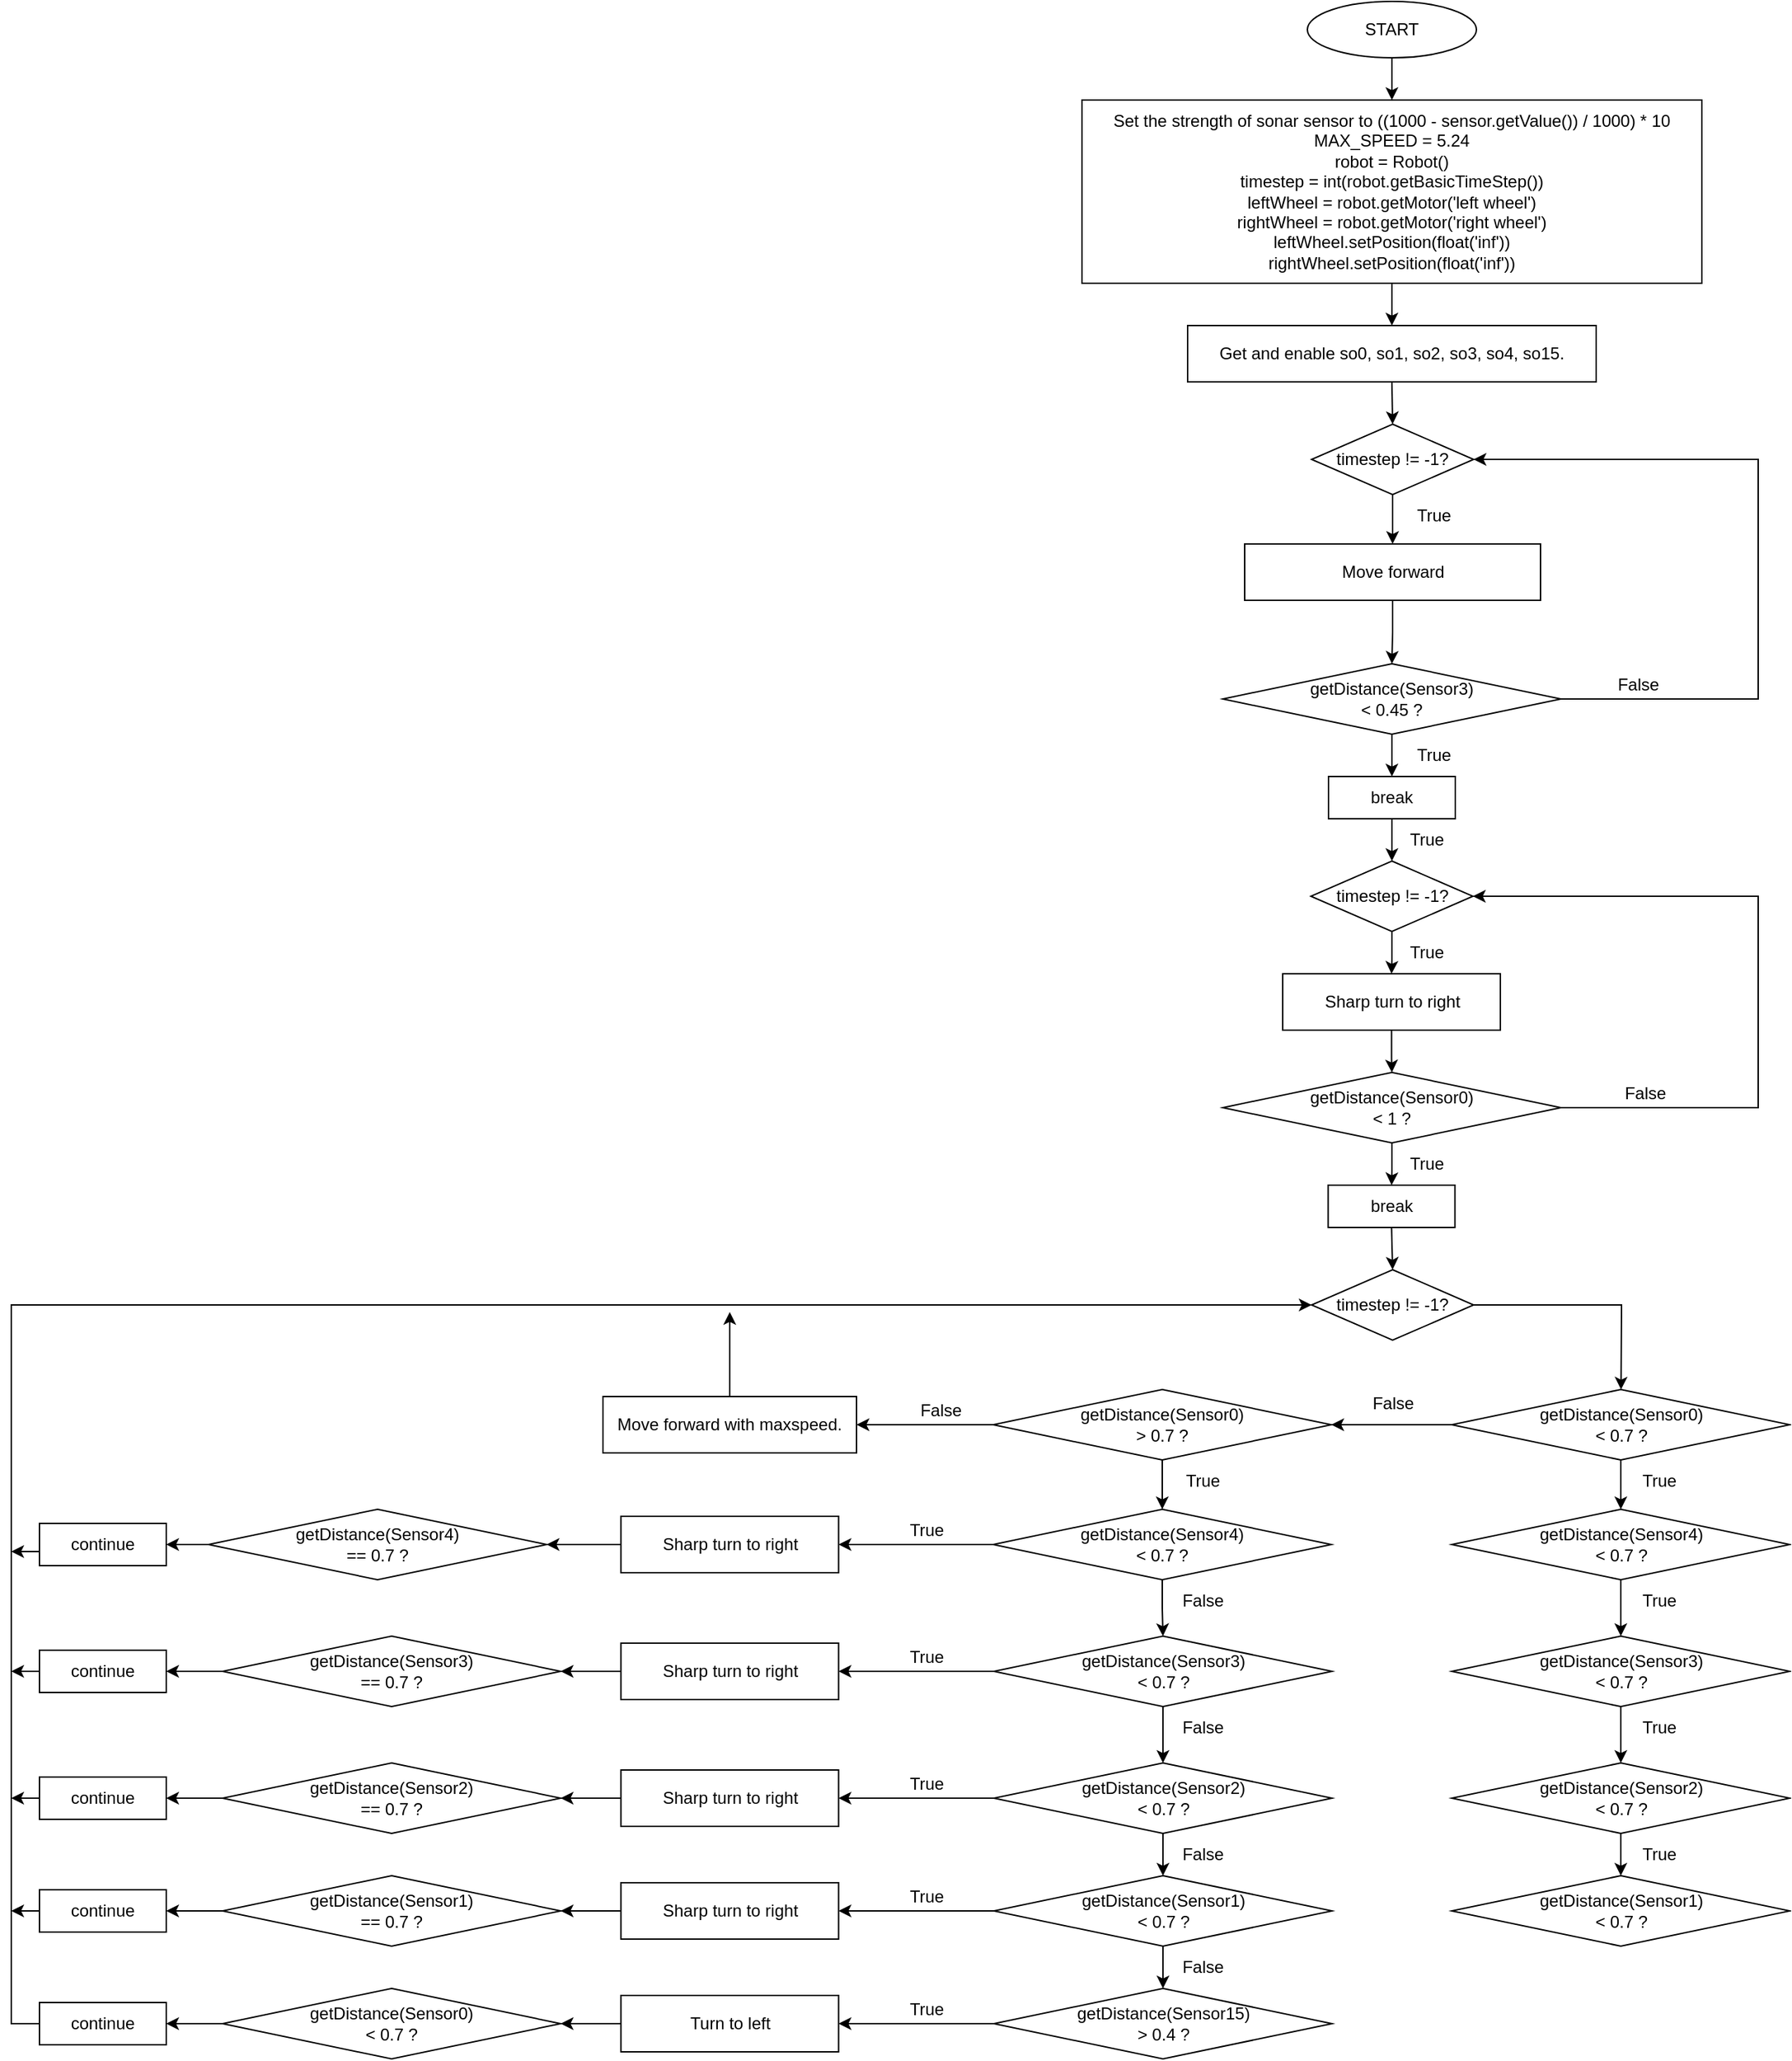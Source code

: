 <mxfile version="18.1.3" type="github">
  <diagram id="1Im-tq4lwDIv4LrL1ETE" name="Page-1">
    <mxGraphModel dx="2573" dy="692" grid="1" gridSize="10" guides="1" tooltips="1" connect="1" arrows="1" fold="1" page="1" pageScale="1" pageWidth="1400" pageHeight="850" math="0" shadow="0">
      <root>
        <object label="" id="0">
          <mxCell />
        </object>
        <mxCell id="1" parent="0" />
        <mxCell id="xjhxkBStB1VS-5SdyMtU-1" value="START" style="ellipse;whiteSpace=wrap;html=1;" parent="1" vertex="1">
          <mxGeometry x="640" y="40" width="120" height="40" as="geometry" />
        </mxCell>
        <mxCell id="xjhxkBStB1VS-5SdyMtU-4" value="" style="edgeStyle=orthogonalEdgeStyle;rounded=0;orthogonalLoop=1;jettySize=auto;html=1;entryX=0.5;entryY=0;entryDx=0;entryDy=0;exitX=0.5;exitY=1;exitDx=0;exitDy=0;" parent="1" source="xjhxkBStB1VS-5SdyMtU-1" target="xjhxkBStB1VS-5SdyMtU-2" edge="1">
          <mxGeometry relative="1" as="geometry">
            <mxPoint x="470" y="90" as="sourcePoint" />
          </mxGeometry>
        </mxCell>
        <mxCell id="xjhxkBStB1VS-5SdyMtU-2" value="&lt;span data-lucid-content=&quot;{&amp;quot;t&amp;quot;:&amp;quot;Set the strength of sonar sensor to ((1000 - sensor.getValue()) / 1000) * 10, Set MAX_SPEED = 5.24, robot = Robot()&amp;quot;,&amp;quot;m&amp;quot;:[{&amp;quot;s&amp;quot;:0,&amp;quot;n&amp;quot;:&amp;quot;a&amp;quot;,&amp;quot;v&amp;quot;:&amp;quot;center&amp;quot;},{&amp;quot;s&amp;quot;:0,&amp;quot;n&amp;quot;:&amp;quot;f&amp;quot;,&amp;quot;v&amp;quot;:&amp;quot;Liberation Serif&amp;quot;,&amp;quot;e&amp;quot;:115},{&amp;quot;s&amp;quot;:0,&amp;quot;n&amp;quot;:&amp;quot;s&amp;quot;,&amp;quot;v&amp;quot;:22.222,&amp;quot;e&amp;quot;:115},{&amp;quot;s&amp;quot;:0,&amp;quot;n&amp;quot;:&amp;quot;c&amp;quot;,&amp;quot;v&amp;quot;:&amp;quot;3a414aff&amp;quot;,&amp;quot;e&amp;quot;:115}]}&quot; data-lucid-type=&quot;application/vnd.lucid.text&quot;&gt;&lt;font style=&quot;font-size: 12px;&quot;&gt;&lt;font style=&quot;font-size: 12px;&quot;&gt;Set the strength of sonar sensor to ((1000 - sensor.getValue()) / 1000) * 10 &lt;br&gt;MAX_SPEED = 5.24&lt;/font&gt;&lt;br&gt;&lt;font style=&quot;font-size: 12px;&quot;&gt;&lt;span style=&quot;&quot;&gt;robot = Robot()&lt;/span&gt;&lt;/font&gt;&lt;br&gt;&lt;font style=&quot;font-size: 12px;&quot;&gt;&lt;span style=&quot;&quot;&gt;timestep = int(robot.getBasicTimeStep())&lt;br&gt;&lt;/span&gt;&lt;/font&gt;&lt;div&gt;leftWheel = robot.getMotor(&#39;left wheel&#39;)&lt;/div&gt;&lt;div&gt;rightWheel = robot.getMotor(&#39;right wheel&#39;)&lt;/div&gt;&lt;div&gt;&lt;div&gt;leftWheel.setPosition(float(&#39;inf&#39;))&lt;/div&gt;&lt;div&gt;rightWheel.setPosition(float(&#39;inf&#39;))&lt;/div&gt;&lt;/div&gt;&lt;/font&gt;&lt;/span&gt;" style="rounded=0;whiteSpace=wrap;html=1;" parent="1" vertex="1">
          <mxGeometry x="480" y="110" width="440" height="130" as="geometry" />
        </mxCell>
        <mxCell id="xjhxkBStB1VS-5SdyMtU-7" value="Get and enable so0, so1, so2, so3, so4, so15." style="rounded=0;whiteSpace=wrap;html=1;" parent="1" vertex="1">
          <mxGeometry x="555" y="270" width="290" height="40" as="geometry" />
        </mxCell>
        <mxCell id="xjhxkBStB1VS-5SdyMtU-8" value="" style="endArrow=classic;html=1;rounded=0;fontSize=12;fontColor=#000000;entryX=0.5;entryY=0;entryDx=0;entryDy=0;exitX=0.5;exitY=1;exitDx=0;exitDy=0;" parent="1" source="xjhxkBStB1VS-5SdyMtU-2" target="xjhxkBStB1VS-5SdyMtU-7" edge="1">
          <mxGeometry width="50" height="50" relative="1" as="geometry">
            <mxPoint x="460" y="260" as="sourcePoint" />
            <mxPoint x="410" y="160" as="targetPoint" />
          </mxGeometry>
        </mxCell>
        <mxCell id="xjhxkBStB1VS-5SdyMtU-17" value="" style="edgeStyle=orthogonalEdgeStyle;rounded=0;orthogonalLoop=1;jettySize=auto;html=1;fontSize=12;fontColor=#000000;" parent="1" source="xjhxkBStB1VS-5SdyMtU-9" target="xjhxkBStB1VS-5SdyMtU-16" edge="1">
          <mxGeometry relative="1" as="geometry" />
        </mxCell>
        <mxCell id="xjhxkBStB1VS-5SdyMtU-9" value="Move forward" style="rounded=0;whiteSpace=wrap;html=1;" parent="1" vertex="1">
          <mxGeometry x="595.5" y="425" width="210" height="40" as="geometry" />
        </mxCell>
        <mxCell id="xjhxkBStB1VS-5SdyMtU-12" value="" style="edgeStyle=orthogonalEdgeStyle;rounded=0;orthogonalLoop=1;jettySize=auto;html=1;fontSize=12;fontColor=#000000;" parent="1" source="xjhxkBStB1VS-5SdyMtU-10" target="xjhxkBStB1VS-5SdyMtU-9" edge="1">
          <mxGeometry relative="1" as="geometry" />
        </mxCell>
        <mxCell id="xjhxkBStB1VS-5SdyMtU-10" value="timestep != -1?" style="rhombus;whiteSpace=wrap;html=1;fontSize=12;fontColor=#000000;" parent="1" vertex="1">
          <mxGeometry x="643" y="340" width="115" height="50" as="geometry" />
        </mxCell>
        <mxCell id="xjhxkBStB1VS-5SdyMtU-11" value="" style="endArrow=classic;html=1;rounded=0;fontSize=12;fontColor=#000000;exitX=0.5;exitY=1;exitDx=0;exitDy=0;entryX=0.5;entryY=0;entryDx=0;entryDy=0;" parent="1" source="xjhxkBStB1VS-5SdyMtU-7" target="xjhxkBStB1VS-5SdyMtU-10" edge="1">
          <mxGeometry width="50" height="50" relative="1" as="geometry">
            <mxPoint x="390" y="470" as="sourcePoint" />
            <mxPoint x="440" y="420" as="targetPoint" />
          </mxGeometry>
        </mxCell>
        <mxCell id="xjhxkBStB1VS-5SdyMtU-15" value="" style="endArrow=classic;html=1;rounded=0;fontSize=12;fontColor=#000000;exitX=1;exitY=0.5;exitDx=0;exitDy=0;entryX=1;entryY=0.5;entryDx=0;entryDy=0;" parent="1" source="xjhxkBStB1VS-5SdyMtU-16" target="xjhxkBStB1VS-5SdyMtU-10" edge="1">
          <mxGeometry width="50" height="50" relative="1" as="geometry">
            <mxPoint x="50" y="570" as="sourcePoint" />
            <mxPoint x="120" y="510" as="targetPoint" />
            <Array as="points">
              <mxPoint x="960" y="535" />
              <mxPoint x="960" y="365" />
            </Array>
          </mxGeometry>
        </mxCell>
        <mxCell id="xjhxkBStB1VS-5SdyMtU-24" value="" style="edgeStyle=orthogonalEdgeStyle;rounded=0;orthogonalLoop=1;jettySize=auto;html=1;fontSize=12;fontColor=#000000;" parent="1" source="xjhxkBStB1VS-5SdyMtU-16" target="xjhxkBStB1VS-5SdyMtU-23" edge="1">
          <mxGeometry relative="1" as="geometry" />
        </mxCell>
        <mxCell id="xjhxkBStB1VS-5SdyMtU-16" value="getDistance(Sensor3) &lt;br&gt;&amp;lt; 0.45 ?" style="rhombus;whiteSpace=wrap;html=1;fontSize=12;fontColor=#000000;" parent="1" vertex="1">
          <mxGeometry x="580" y="510" width="240" height="50" as="geometry" />
        </mxCell>
        <mxCell id="xjhxkBStB1VS-5SdyMtU-28" value="" style="edgeStyle=orthogonalEdgeStyle;rounded=0;orthogonalLoop=1;jettySize=auto;html=1;fontSize=12;fontColor=#000000;" parent="1" source="xjhxkBStB1VS-5SdyMtU-18" target="xjhxkBStB1VS-5SdyMtU-20" edge="1">
          <mxGeometry relative="1" as="geometry" />
        </mxCell>
        <mxCell id="xjhxkBStB1VS-5SdyMtU-18" value="timestep != -1?" style="rhombus;whiteSpace=wrap;html=1;fontSize=12;fontColor=#000000;" parent="1" vertex="1">
          <mxGeometry x="642.5" y="650" width="115" height="50" as="geometry" />
        </mxCell>
        <mxCell id="xjhxkBStB1VS-5SdyMtU-31" value="" style="edgeStyle=orthogonalEdgeStyle;rounded=0;orthogonalLoop=1;jettySize=auto;html=1;fontSize=12;fontColor=#000000;" parent="1" source="xjhxkBStB1VS-5SdyMtU-20" target="xjhxkBStB1VS-5SdyMtU-30" edge="1">
          <mxGeometry relative="1" as="geometry" />
        </mxCell>
        <mxCell id="xjhxkBStB1VS-5SdyMtU-20" value="Sharp turn to right" style="rounded=0;whiteSpace=wrap;html=1;fontSize=12;fontColor=#000000;" parent="1" vertex="1">
          <mxGeometry x="622.5" y="730" width="154.5" height="40" as="geometry" />
        </mxCell>
        <mxCell id="xjhxkBStB1VS-5SdyMtU-21" value="True" style="text;html=1;strokeColor=none;fillColor=none;align=center;verticalAlign=middle;whiteSpace=wrap;rounded=0;fontSize=12;fontColor=#000000;" parent="1" vertex="1">
          <mxGeometry x="700" y="560" width="60" height="30" as="geometry" />
        </mxCell>
        <mxCell id="xjhxkBStB1VS-5SdyMtU-22" value="True" style="text;html=1;strokeColor=none;fillColor=none;align=center;verticalAlign=middle;whiteSpace=wrap;rounded=0;fontSize=12;fontColor=#000000;" parent="1" vertex="1">
          <mxGeometry x="700" y="390" width="60" height="30" as="geometry" />
        </mxCell>
        <mxCell id="xjhxkBStB1VS-5SdyMtU-25" value="" style="edgeStyle=orthogonalEdgeStyle;rounded=0;orthogonalLoop=1;jettySize=auto;html=1;fontSize=12;fontColor=#000000;" parent="1" source="xjhxkBStB1VS-5SdyMtU-23" target="xjhxkBStB1VS-5SdyMtU-18" edge="1">
          <mxGeometry relative="1" as="geometry" />
        </mxCell>
        <mxCell id="xjhxkBStB1VS-5SdyMtU-23" value="break" style="rounded=0;whiteSpace=wrap;html=1;fontSize=12;fontColor=#000000;" parent="1" vertex="1">
          <mxGeometry x="655" y="590" width="90" height="30" as="geometry" />
        </mxCell>
        <mxCell id="xjhxkBStB1VS-5SdyMtU-26" value="True" style="text;html=1;strokeColor=none;fillColor=none;align=center;verticalAlign=middle;whiteSpace=wrap;rounded=0;fontSize=12;fontColor=#000000;" parent="1" vertex="1">
          <mxGeometry x="694.5" y="620" width="60" height="30" as="geometry" />
        </mxCell>
        <mxCell id="xjhxkBStB1VS-5SdyMtU-27" value="False" style="text;html=1;strokeColor=none;fillColor=none;align=center;verticalAlign=middle;whiteSpace=wrap;rounded=0;fontSize=12;fontColor=#000000;" parent="1" vertex="1">
          <mxGeometry x="845" y="510" width="60" height="30" as="geometry" />
        </mxCell>
        <mxCell id="xjhxkBStB1VS-5SdyMtU-29" value="True" style="text;html=1;strokeColor=none;fillColor=none;align=center;verticalAlign=middle;whiteSpace=wrap;rounded=0;fontSize=12;fontColor=#000000;" parent="1" vertex="1">
          <mxGeometry x="694.5" y="700" width="60" height="30" as="geometry" />
        </mxCell>
        <mxCell id="oBPItjFKtVFV0bXXbR20-37" value="" style="edgeStyle=orthogonalEdgeStyle;rounded=0;orthogonalLoop=1;jettySize=auto;html=1;fontSize=12;fontColor=#000000;" edge="1" parent="1" source="xjhxkBStB1VS-5SdyMtU-30" target="oBPItjFKtVFV0bXXbR20-32">
          <mxGeometry relative="1" as="geometry" />
        </mxCell>
        <mxCell id="xjhxkBStB1VS-5SdyMtU-30" value="getDistance(Sensor0) &lt;br&gt;&amp;lt; 1 ?" style="rhombus;whiteSpace=wrap;html=1;fontSize=12;fontColor=#000000;" parent="1" vertex="1">
          <mxGeometry x="580" y="800" width="240" height="50" as="geometry" />
        </mxCell>
        <mxCell id="xjhxkBStB1VS-5SdyMtU-34" value="" style="endArrow=classic;html=1;rounded=0;fontSize=12;fontColor=#000000;exitX=1;exitY=0.5;exitDx=0;exitDy=0;entryX=1;entryY=0.5;entryDx=0;entryDy=0;" parent="1" source="xjhxkBStB1VS-5SdyMtU-30" target="xjhxkBStB1VS-5SdyMtU-18" edge="1">
          <mxGeometry width="50" height="50" relative="1" as="geometry">
            <mxPoint x="824.5" y="820" as="sourcePoint" />
            <mxPoint x="764.5" y="690" as="targetPoint" />
            <Array as="points">
              <mxPoint x="960" y="825" />
              <mxPoint x="960" y="675" />
            </Array>
          </mxGeometry>
        </mxCell>
        <mxCell id="xjhxkBStB1VS-5SdyMtU-35" value="False" style="text;html=1;strokeColor=none;fillColor=none;align=center;verticalAlign=middle;whiteSpace=wrap;rounded=0;fontSize=12;fontColor=#000000;" parent="1" vertex="1">
          <mxGeometry x="850" y="800" width="60" height="30" as="geometry" />
        </mxCell>
        <mxCell id="xjhxkBStB1VS-5SdyMtU-36" value="True" style="text;html=1;strokeColor=none;fillColor=none;align=center;verticalAlign=middle;whiteSpace=wrap;rounded=0;fontSize=12;fontColor=#000000;" parent="1" vertex="1">
          <mxGeometry x="694.5" y="850" width="60" height="30" as="geometry" />
        </mxCell>
        <mxCell id="oBPItjFKtVFV0bXXbR20-11" value="" style="edgeStyle=orthogonalEdgeStyle;rounded=0;orthogonalLoop=1;jettySize=auto;html=1;fontSize=12;fontColor=#000000;" edge="1" parent="1" source="oBPItjFKtVFV0bXXbR20-5" target="oBPItjFKtVFV0bXXbR20-7">
          <mxGeometry relative="1" as="geometry" />
        </mxCell>
        <mxCell id="oBPItjFKtVFV0bXXbR20-5" value="getDistance(Sensor4) &lt;br&gt;&amp;lt; 0.7 ?" style="rhombus;whiteSpace=wrap;html=1;fontSize=12;fontColor=#000000;" vertex="1" parent="1">
          <mxGeometry x="742.5" y="1110" width="240" height="50" as="geometry" />
        </mxCell>
        <mxCell id="oBPItjFKtVFV0bXXbR20-12" value="" style="edgeStyle=orthogonalEdgeStyle;rounded=0;orthogonalLoop=1;jettySize=auto;html=1;fontSize=12;fontColor=#000000;" edge="1" parent="1" source="oBPItjFKtVFV0bXXbR20-7" target="oBPItjFKtVFV0bXXbR20-8">
          <mxGeometry relative="1" as="geometry" />
        </mxCell>
        <mxCell id="oBPItjFKtVFV0bXXbR20-7" value="getDistance(Sensor3) &lt;br&gt;&amp;lt; 0.7 ?&lt;span style=&quot;color: rgba(0, 0, 0, 0); font-family: monospace; font-size: 0px; text-align: start;&quot;&gt;%3CmxGraphModel%3E%3Croot%3E%3CmxCell%20id%3D%220%22%2F%3E%3CmxCell%20id%3D%221%22%20parent%3D%220%22%2F%3E%3CmxCell%20id%3D%222%22%20value%3D%22getDistance(Sensor4)%20%26lt%3Bbr%26gt%3B%26amp%3Blt%3B%200.7%20%3F%22%20style%3D%22rhombus%3BwhiteSpace%3Dwrap%3Bhtml%3D1%3BfontSize%3D12%3BfontColor%3D%23000000%3B%22%20vertex%3D%221%22%20parent%3D%221%22%3E%3CmxGeometry%20x%3D%22305.5%22%20y%3D%221080%22%20width%3D%22240%22%20height%3D%2250%22%20as%3D%22geometry%22%2F%3E%3C%2FmxCell%3E%3C%2Froot%3E%3C%2FmxGraphModel%3E&lt;/span&gt;" style="rhombus;whiteSpace=wrap;html=1;fontSize=12;fontColor=#000000;" vertex="1" parent="1">
          <mxGeometry x="742.5" y="1200" width="240" height="50" as="geometry" />
        </mxCell>
        <mxCell id="oBPItjFKtVFV0bXXbR20-14" value="" style="edgeStyle=orthogonalEdgeStyle;rounded=0;orthogonalLoop=1;jettySize=auto;html=1;fontSize=12;fontColor=#000000;" edge="1" parent="1" source="oBPItjFKtVFV0bXXbR20-8" target="oBPItjFKtVFV0bXXbR20-13">
          <mxGeometry relative="1" as="geometry" />
        </mxCell>
        <mxCell id="oBPItjFKtVFV0bXXbR20-8" value="getDistance(Sensor2) &lt;br&gt;&amp;lt; 0.7 ?&lt;span style=&quot;color: rgba(0, 0, 0, 0); font-family: monospace; font-size: 0px; text-align: start;&quot;&gt;%3CmxGraphModel%3E%3Croot%3E%3CmxCell%20id%3D%220%22%2F%3E%3CmxCell%20id%3D%221%22%20parent%3D%220%22%2F%3E%3CmxCell%20id%3D%222%22%20value%3D%22getDistance(Sensor4)%20%26lt%3Bbr%26gt%3B%26amp%3Blt%3B%200.7%20%3F%22%20style%3D%22rhombus%3BwhiteSpace%3Dwrap%3Bhtml%3D1%3BfontSize%3D12%3BfontColor%3D%23000000%3B%22%20vertex%3D%221%22%20parent%3D%221%22%3E%3CmxGeometry%20x%3D%22305.5%22%20y%3D%221080%22%20width%3D%22240%22%20height%3D%2250%22%20as%3D%22geometry%22%2F%3E%3C%2FmxCell%3E%3C%2Froot%3E%3C%2FmxGraphModel%3E&lt;/span&gt;" style="rhombus;whiteSpace=wrap;html=1;fontSize=12;fontColor=#000000;" vertex="1" parent="1">
          <mxGeometry x="742.5" y="1290" width="240" height="50" as="geometry" />
        </mxCell>
        <mxCell id="oBPItjFKtVFV0bXXbR20-13" value="getDistance(Sensor1) &lt;br&gt;&amp;lt; 0.7 ?&lt;span style=&quot;color: rgba(0, 0, 0, 0); font-family: monospace; font-size: 0px; text-align: start;&quot;&gt;%3CmxGraphModel%3E%3Croot%3E%3CmxCell%20id%3D%220%22%2F%3E%3CmxCell%20id%3D%221%22%20parent%3D%220%22%2F%3E%3CmxCell%20id%3D%222%22%20value%3D%22getDistance(Sensor4)%20%26lt%3Bbr%26gt%3B%26amp%3Blt%3B%200.7%20%3F%22%20style%3D%22rhombus%3BwhiteSpace%3Dwrap%3Bhtml%3D1%3BfontSize%3D12%3BfontColor%3D%23000000%3B%22%20vertex%3D%221%22%20parent%3D%221%22%3E%3CmxGeometry%20x%3D%22305.5%22%20y%3D%221080%22%20width%3D%22240%22%20height%3D%2250%22%20as%3D%22geometry%22%2F%3E%3C%2FmxCell%3E%3C%2Froot%3E%3C%2FmxGraphModel%3E&lt;/span&gt;" style="rhombus;whiteSpace=wrap;html=1;fontSize=12;fontColor=#000000;" vertex="1" parent="1">
          <mxGeometry x="742.5" y="1370" width="240" height="50" as="geometry" />
        </mxCell>
        <mxCell id="oBPItjFKtVFV0bXXbR20-24" value="" style="edgeStyle=orthogonalEdgeStyle;rounded=0;orthogonalLoop=1;jettySize=auto;html=1;fontSize=12;fontColor=#000000;" edge="1" parent="1" source="oBPItjFKtVFV0bXXbR20-21" target="oBPItjFKtVFV0bXXbR20-23">
          <mxGeometry relative="1" as="geometry" />
        </mxCell>
        <mxCell id="oBPItjFKtVFV0bXXbR20-64" value="" style="edgeStyle=orthogonalEdgeStyle;rounded=0;orthogonalLoop=1;jettySize=auto;html=1;fontSize=12;fontColor=#000000;" edge="1" parent="1" source="oBPItjFKtVFV0bXXbR20-21" target="oBPItjFKtVFV0bXXbR20-63">
          <mxGeometry relative="1" as="geometry" />
        </mxCell>
        <mxCell id="oBPItjFKtVFV0bXXbR20-21" value="getDistance(Sensor3) &lt;br&gt;&amp;lt; 0.7 ?&lt;span style=&quot;color: rgba(0, 0, 0, 0); font-family: monospace; font-size: 0px; text-align: start;&quot;&gt;%3CmxGraphModel%3E%3Croot%3E%3CmxCell%20id%3D%220%22%2F%3E%3CmxCell%20id%3D%221%22%20parent%3D%220%22%2F%3E%3CmxCell%20id%3D%222%22%20value%3D%22getDistance(Sensor4)%20%26lt%3Bbr%26gt%3B%26amp%3Blt%3B%200.7%20%3F%22%20style%3D%22rhombus%3BwhiteSpace%3Dwrap%3Bhtml%3D1%3BfontSize%3D12%3BfontColor%3D%23000000%3B%22%20vertex%3D%221%22%20parent%3D%221%22%3E%3CmxGeometry%20x%3D%22305.5%22%20y%3D%221080%22%20width%3D%22240%22%20height%3D%2250%22%20as%3D%22geometry%22%2F%3E%3C%2FmxCell%3E%3C%2Froot%3E%3C%2FmxGraphModel%3E&lt;/span&gt;" style="rhombus;whiteSpace=wrap;html=1;fontSize=12;fontColor=#000000;" vertex="1" parent="1">
          <mxGeometry x="417.5" y="1200" width="240" height="50" as="geometry" />
        </mxCell>
        <mxCell id="oBPItjFKtVFV0bXXbR20-26" value="" style="edgeStyle=orthogonalEdgeStyle;rounded=0;orthogonalLoop=1;jettySize=auto;html=1;fontSize=12;fontColor=#000000;" edge="1" parent="1" source="oBPItjFKtVFV0bXXbR20-23" target="oBPItjFKtVFV0bXXbR20-25">
          <mxGeometry relative="1" as="geometry" />
        </mxCell>
        <mxCell id="oBPItjFKtVFV0bXXbR20-71" value="" style="edgeStyle=orthogonalEdgeStyle;rounded=0;orthogonalLoop=1;jettySize=auto;html=1;fontSize=12;fontColor=#000000;" edge="1" parent="1" source="oBPItjFKtVFV0bXXbR20-23" target="oBPItjFKtVFV0bXXbR20-69">
          <mxGeometry relative="1" as="geometry" />
        </mxCell>
        <mxCell id="oBPItjFKtVFV0bXXbR20-23" value="getDistance(Sensor2) &lt;br&gt;&amp;lt; 0.7 ?&lt;span style=&quot;color: rgba(0, 0, 0, 0); font-family: monospace; font-size: 0px; text-align: start;&quot;&gt;%3CmxGraphModel%3E%3Croot%3E%3CmxCell%20id%3D%220%22%2F%3E%3CmxCell%20id%3D%221%22%20parent%3D%220%22%2F%3E%3CmxCell%20id%3D%222%22%20value%3D%22getDistance(Sensor4)%20%26lt%3Bbr%26gt%3B%26amp%3Blt%3B%200.7%20%3F%22%20style%3D%22rhombus%3BwhiteSpace%3Dwrap%3Bhtml%3D1%3BfontSize%3D12%3BfontColor%3D%23000000%3B%22%20vertex%3D%221%22%20parent%3D%221%22%3E%3CmxGeometry%20x%3D%22305.5%22%20y%3D%221080%22%20width%3D%22240%22%20height%3D%2250%22%20as%3D%22geometry%22%2F%3E%3C%2FmxCell%3E%3C%2Froot%3E%3C%2FmxGraphModel%3E&lt;/span&gt;" style="rhombus;whiteSpace=wrap;html=1;fontSize=12;fontColor=#000000;" vertex="1" parent="1">
          <mxGeometry x="417.5" y="1290" width="240" height="50" as="geometry" />
        </mxCell>
        <mxCell id="oBPItjFKtVFV0bXXbR20-72" value="" style="edgeStyle=orthogonalEdgeStyle;rounded=0;orthogonalLoop=1;jettySize=auto;html=1;fontSize=12;fontColor=#000000;" edge="1" parent="1" source="oBPItjFKtVFV0bXXbR20-25" target="oBPItjFKtVFV0bXXbR20-70">
          <mxGeometry relative="1" as="geometry" />
        </mxCell>
        <mxCell id="oBPItjFKtVFV0bXXbR20-104" value="" style="edgeStyle=orthogonalEdgeStyle;rounded=0;orthogonalLoop=1;jettySize=auto;html=1;fontSize=12;fontColor=#000000;" edge="1" parent="1" source="oBPItjFKtVFV0bXXbR20-25" target="oBPItjFKtVFV0bXXbR20-103">
          <mxGeometry relative="1" as="geometry" />
        </mxCell>
        <mxCell id="oBPItjFKtVFV0bXXbR20-25" value="getDistance(Sensor1) &lt;br&gt;&amp;lt; 0.7 ?&lt;span style=&quot;color: rgba(0, 0, 0, 0); font-family: monospace; font-size: 0px; text-align: start;&quot;&gt;%3CmxGraphModel%3E%3Croot%3E%3CmxCell%20id%3D%220%22%2F%3E%3CmxCell%20id%3D%221%22%20parent%3D%220%22%2F%3E%3CmxCell%20id%3D%222%22%20value%3D%22getDistance(Sensor4)%20%26lt%3Bbr%26gt%3B%26amp%3Blt%3B%200.7%20%3F%22%20style%3D%22rhombus%3BwhiteSpace%3Dwrap%3Bhtml%3D1%3BfontSize%3D12%3BfontColor%3D%23000000%3B%22%20vertex%3D%221%22%20parent%3D%221%22%3E%3CmxGeometry%20x%3D%22305.5%22%20y%3D%221080%22%20width%3D%22240%22%20height%3D%2250%22%20as%3D%22geometry%22%2F%3E%3C%2FmxCell%3E%3C%2Froot%3E%3C%2FmxGraphModel%3E&lt;/span&gt;" style="rhombus;whiteSpace=wrap;html=1;fontSize=12;fontColor=#000000;" vertex="1" parent="1">
          <mxGeometry x="417.5" y="1370" width="240" height="50" as="geometry" />
        </mxCell>
        <mxCell id="oBPItjFKtVFV0bXXbR20-27" value="Move forward with maxspeed." style="rounded=0;whiteSpace=wrap;html=1;fontSize=12;fontColor=#000000;" vertex="1" parent="1">
          <mxGeometry x="140" y="1030" width="180" height="40" as="geometry" />
        </mxCell>
        <mxCell id="oBPItjFKtVFV0bXXbR20-32" value="break" style="rounded=0;whiteSpace=wrap;html=1;fontSize=12;fontColor=#000000;" vertex="1" parent="1">
          <mxGeometry x="654.75" y="880" width="90" height="30" as="geometry" />
        </mxCell>
        <mxCell id="oBPItjFKtVFV0bXXbR20-33" value="timestep != -1?" style="rhombus;whiteSpace=wrap;html=1;fontSize=12;fontColor=#000000;" vertex="1" parent="1">
          <mxGeometry x="643" y="940" width="115" height="50" as="geometry" />
        </mxCell>
        <mxCell id="oBPItjFKtVFV0bXXbR20-42" value="" style="edgeStyle=orthogonalEdgeStyle;rounded=0;orthogonalLoop=1;jettySize=auto;html=1;fontSize=12;fontColor=#000000;" edge="1" parent="1" source="oBPItjFKtVFV0bXXbR20-34" target="oBPItjFKtVFV0bXXbR20-5">
          <mxGeometry relative="1" as="geometry" />
        </mxCell>
        <mxCell id="oBPItjFKtVFV0bXXbR20-46" value="" style="edgeStyle=orthogonalEdgeStyle;rounded=0;orthogonalLoop=1;jettySize=auto;html=1;fontSize=12;fontColor=#000000;" edge="1" parent="1" source="oBPItjFKtVFV0bXXbR20-34" target="oBPItjFKtVFV0bXXbR20-35">
          <mxGeometry relative="1" as="geometry" />
        </mxCell>
        <mxCell id="oBPItjFKtVFV0bXXbR20-34" value="getDistance(Sensor0) &lt;br&gt;&amp;lt; 0.7 ?" style="rhombus;whiteSpace=wrap;html=1;fontSize=12;fontColor=#000000;" vertex="1" parent="1">
          <mxGeometry x="742.5" y="1025" width="240" height="50" as="geometry" />
        </mxCell>
        <mxCell id="oBPItjFKtVFV0bXXbR20-47" value="" style="edgeStyle=orthogonalEdgeStyle;rounded=0;orthogonalLoop=1;jettySize=auto;html=1;fontSize=12;fontColor=#000000;" edge="1" parent="1" source="oBPItjFKtVFV0bXXbR20-35" target="oBPItjFKtVFV0bXXbR20-36">
          <mxGeometry relative="1" as="geometry" />
        </mxCell>
        <mxCell id="oBPItjFKtVFV0bXXbR20-49" value="" style="edgeStyle=orthogonalEdgeStyle;rounded=0;orthogonalLoop=1;jettySize=auto;html=1;fontSize=12;fontColor=#000000;" edge="1" parent="1" source="oBPItjFKtVFV0bXXbR20-35" target="oBPItjFKtVFV0bXXbR20-27">
          <mxGeometry relative="1" as="geometry" />
        </mxCell>
        <mxCell id="oBPItjFKtVFV0bXXbR20-35" value="getDistance(Sensor0) &lt;br&gt;&amp;gt; 0.7 ?" style="rhombus;whiteSpace=wrap;html=1;fontSize=12;fontColor=#000000;" vertex="1" parent="1">
          <mxGeometry x="417" y="1025" width="240" height="50" as="geometry" />
        </mxCell>
        <mxCell id="oBPItjFKtVFV0bXXbR20-48" value="" style="edgeStyle=orthogonalEdgeStyle;rounded=0;orthogonalLoop=1;jettySize=auto;html=1;fontSize=12;fontColor=#000000;" edge="1" parent="1" source="oBPItjFKtVFV0bXXbR20-36" target="oBPItjFKtVFV0bXXbR20-21">
          <mxGeometry relative="1" as="geometry" />
        </mxCell>
        <mxCell id="oBPItjFKtVFV0bXXbR20-62" value="" style="edgeStyle=orthogonalEdgeStyle;rounded=0;orthogonalLoop=1;jettySize=auto;html=1;fontSize=12;fontColor=#000000;" edge="1" parent="1" source="oBPItjFKtVFV0bXXbR20-36" target="oBPItjFKtVFV0bXXbR20-61">
          <mxGeometry relative="1" as="geometry" />
        </mxCell>
        <mxCell id="oBPItjFKtVFV0bXXbR20-36" value="getDistance(Sensor4) &lt;br&gt;&amp;lt; 0.7 ?" style="rhombus;whiteSpace=wrap;html=1;fontSize=12;fontColor=#000000;" vertex="1" parent="1">
          <mxGeometry x="417" y="1110" width="240" height="50" as="geometry" />
        </mxCell>
        <mxCell id="oBPItjFKtVFV0bXXbR20-38" value="" style="endArrow=classic;html=1;rounded=0;fontSize=12;fontColor=#000000;exitX=0.5;exitY=1;exitDx=0;exitDy=0;entryX=0.5;entryY=0;entryDx=0;entryDy=0;" edge="1" parent="1" source="oBPItjFKtVFV0bXXbR20-32" target="oBPItjFKtVFV0bXXbR20-33">
          <mxGeometry width="50" height="50" relative="1" as="geometry">
            <mxPoint x="840" y="960" as="sourcePoint" />
            <mxPoint x="890" y="910" as="targetPoint" />
          </mxGeometry>
        </mxCell>
        <mxCell id="oBPItjFKtVFV0bXXbR20-39" value="" style="endArrow=classic;html=1;rounded=0;fontSize=12;fontColor=#000000;exitX=1;exitY=0.5;exitDx=0;exitDy=0;" edge="1" parent="1" source="oBPItjFKtVFV0bXXbR20-33" target="oBPItjFKtVFV0bXXbR20-34">
          <mxGeometry width="50" height="50" relative="1" as="geometry">
            <mxPoint x="950" y="1070" as="sourcePoint" />
            <mxPoint x="970" y="1000" as="targetPoint" />
            <Array as="points">
              <mxPoint x="863" y="965" />
            </Array>
          </mxGeometry>
        </mxCell>
        <mxCell id="oBPItjFKtVFV0bXXbR20-50" value="True" style="text;html=1;strokeColor=none;fillColor=none;align=center;verticalAlign=middle;whiteSpace=wrap;rounded=0;fontSize=12;fontColor=#000000;" vertex="1" parent="1">
          <mxGeometry x="535.5" y="1075" width="60" height="30" as="geometry" />
        </mxCell>
        <mxCell id="oBPItjFKtVFV0bXXbR20-51" value="False" style="text;html=1;strokeColor=none;fillColor=none;align=center;verticalAlign=middle;whiteSpace=wrap;rounded=0;fontSize=12;fontColor=#000000;" vertex="1" parent="1">
          <mxGeometry x="535.5" y="1160" width="60" height="30" as="geometry" />
        </mxCell>
        <mxCell id="oBPItjFKtVFV0bXXbR20-53" value="False" style="text;html=1;strokeColor=none;fillColor=none;align=center;verticalAlign=middle;whiteSpace=wrap;rounded=0;fontSize=12;fontColor=#000000;" vertex="1" parent="1">
          <mxGeometry x="535.5" y="1250" width="60" height="30" as="geometry" />
        </mxCell>
        <mxCell id="oBPItjFKtVFV0bXXbR20-54" value="False" style="text;html=1;strokeColor=none;fillColor=none;align=center;verticalAlign=middle;whiteSpace=wrap;rounded=0;fontSize=12;fontColor=#000000;" vertex="1" parent="1">
          <mxGeometry x="535.5" y="1340" width="60" height="30" as="geometry" />
        </mxCell>
        <mxCell id="oBPItjFKtVFV0bXXbR20-55" value="True" style="text;html=1;strokeColor=none;fillColor=none;align=center;verticalAlign=middle;whiteSpace=wrap;rounded=0;fontSize=12;fontColor=#000000;" vertex="1" parent="1">
          <mxGeometry x="860" y="1340" width="60" height="30" as="geometry" />
        </mxCell>
        <mxCell id="oBPItjFKtVFV0bXXbR20-56" value="True" style="text;html=1;strokeColor=none;fillColor=none;align=center;verticalAlign=middle;whiteSpace=wrap;rounded=0;fontSize=12;fontColor=#000000;" vertex="1" parent="1">
          <mxGeometry x="860" y="1250" width="60" height="30" as="geometry" />
        </mxCell>
        <mxCell id="oBPItjFKtVFV0bXXbR20-57" value="True&lt;span style=&quot;color: rgba(0, 0, 0, 0); font-family: monospace; font-size: 0px; text-align: start;&quot;&gt;%3CmxGraphModel%3E%3Croot%3E%3CmxCell%20id%3D%220%22%2F%3E%3CmxCell%20id%3D%221%22%20parent%3D%220%22%2F%3E%3CmxCell%20id%3D%222%22%20value%3D%22True%22%20style%3D%22text%3Bhtml%3D1%3BstrokeColor%3Dnone%3BfillColor%3Dnone%3Balign%3Dcenter%3BverticalAlign%3Dmiddle%3BwhiteSpace%3Dwrap%3Brounded%3D0%3BfontSize%3D12%3BfontColor%3D%23000000%3B%22%20vertex%3D%221%22%20parent%3D%221%22%3E%3CmxGeometry%20x%3D%22860%22%20y%3D%221340%22%20width%3D%2260%22%20height%3D%2230%22%20as%3D%22geometry%22%2F%3E%3C%2FmxCell%3E%3C%2Froot%3E%3C%2FmxGraphModel%3E&lt;/span&gt;&lt;span style=&quot;color: rgba(0, 0, 0, 0); font-family: monospace; font-size: 0px; text-align: start;&quot;&gt;%3CmxGraphModel%3E%3Croot%3E%3CmxCell%20id%3D%220%22%2F%3E%3CmxCell%20id%3D%221%22%20parent%3D%220%22%2F%3E%3CmxCell%20id%3D%222%22%20value%3D%22True%22%20style%3D%22text%3Bhtml%3D1%3BstrokeColor%3Dnone%3BfillColor%3Dnone%3Balign%3Dcenter%3BverticalAlign%3Dmiddle%3BwhiteSpace%3Dwrap%3Brounded%3D0%3BfontSize%3D12%3BfontColor%3D%23000000%3B%22%20vertex%3D%221%22%20parent%3D%221%22%3E%3CmxGeometry%20x%3D%22860%22%20y%3D%221340%22%20width%3D%2260%22%20height%3D%2230%22%20as%3D%22geometry%22%2F%3E%3C%2FmxCell%3E%3C%2Froot%3E%3C%2FmxGraphModel%3E&lt;/span&gt;" style="text;html=1;strokeColor=none;fillColor=none;align=center;verticalAlign=middle;whiteSpace=wrap;rounded=0;fontSize=12;fontColor=#000000;" vertex="1" parent="1">
          <mxGeometry x="860" y="1160" width="60" height="30" as="geometry" />
        </mxCell>
        <mxCell id="oBPItjFKtVFV0bXXbR20-58" value="True&lt;span style=&quot;color: rgba(0, 0, 0, 0); font-family: monospace; font-size: 0px; text-align: start;&quot;&gt;%3CmxGraphModel%3E%3Croot%3E%3CmxCell%20id%3D%220%22%2F%3E%3CmxCell%20id%3D%221%22%20parent%3D%220%22%2F%3E%3CmxCell%20id%3D%222%22%20value%3D%22True%22%20style%3D%22text%3Bhtml%3D1%3BstrokeColor%3Dnone%3BfillColor%3Dnone%3Balign%3Dcenter%3BverticalAlign%3Dmiddle%3BwhiteSpace%3Dwrap%3Brounded%3D0%3BfontSize%3D12%3BfontColor%3D%23000000%3B%22%20vertex%3D%221%22%20parent%3D%221%22%3E%3CmxGeometry%20x%3D%22860%22%20y%3D%221340%22%20width%3D%2260%22%20height%3D%2230%22%20as%3D%22geometry%22%2F%3E%3C%2FmxCell%3E%3C%2Froot%3E%3C%2FmxGraphModel%3E&lt;/span&gt;&lt;span style=&quot;color: rgba(0, 0, 0, 0); font-family: monospace; font-size: 0px; text-align: start;&quot;&gt;%3CmxGraphModel%3E%3Croot%3E%3CmxCell%20id%3D%220%22%2F%3E%3CmxCell%20id%3D%221%22%20parent%3D%220%22%2F%3E%3CmxCell%20id%3D%222%22%20value%3D%22True%22%20style%3D%22text%3Bhtml%3D1%3BstrokeColor%3Dnone%3BfillColor%3Dnone%3Balign%3Dcenter%3BverticalAlign%3Dmiddle%3BwhiteSpace%3Dwrap%3Brounded%3D0%3BfontSize%3D12%3BfontColor%3D%23000000%3B%22%20vertex%3D%221%22%20parent%3D%221%22%3E%3CmxGeometry%20x%3D%22860%22%20y%3D%221340%22%20width%3D%2260%22%20height%3D%2230%22%20as%3D%22geometry%22%2F%3E%3C%2FmxCell%3E%3C%2Froot%3E%3C%2FmxGraphModel%3E&lt;/span&gt;" style="text;html=1;strokeColor=none;fillColor=none;align=center;verticalAlign=middle;whiteSpace=wrap;rounded=0;fontSize=12;fontColor=#000000;" vertex="1" parent="1">
          <mxGeometry x="860" y="1075" width="60" height="30" as="geometry" />
        </mxCell>
        <mxCell id="oBPItjFKtVFV0bXXbR20-59" value="False" style="text;html=1;strokeColor=none;fillColor=none;align=center;verticalAlign=middle;whiteSpace=wrap;rounded=0;fontSize=12;fontColor=#000000;" vertex="1" parent="1">
          <mxGeometry x="670.5" y="1020" width="60" height="30" as="geometry" />
        </mxCell>
        <mxCell id="oBPItjFKtVFV0bXXbR20-66" value="" style="edgeStyle=orthogonalEdgeStyle;rounded=0;orthogonalLoop=1;jettySize=auto;html=1;fontSize=12;fontColor=#000000;" edge="1" parent="1" source="oBPItjFKtVFV0bXXbR20-61" target="oBPItjFKtVFV0bXXbR20-65">
          <mxGeometry relative="1" as="geometry" />
        </mxCell>
        <mxCell id="oBPItjFKtVFV0bXXbR20-61" value="Sharp turn to right" style="rounded=0;whiteSpace=wrap;html=1;fontSize=12;fontColor=#000000;" vertex="1" parent="1">
          <mxGeometry x="152.75" y="1115" width="154.5" height="40" as="geometry" />
        </mxCell>
        <mxCell id="oBPItjFKtVFV0bXXbR20-68" value="" style="edgeStyle=orthogonalEdgeStyle;rounded=0;orthogonalLoop=1;jettySize=auto;html=1;fontSize=12;fontColor=#000000;" edge="1" parent="1" source="oBPItjFKtVFV0bXXbR20-63" target="oBPItjFKtVFV0bXXbR20-67">
          <mxGeometry relative="1" as="geometry" />
        </mxCell>
        <mxCell id="oBPItjFKtVFV0bXXbR20-63" value="Sharp turn to right" style="rounded=0;whiteSpace=wrap;html=1;fontSize=12;fontColor=#000000;" vertex="1" parent="1">
          <mxGeometry x="152.75" y="1205" width="154.5" height="40" as="geometry" />
        </mxCell>
        <mxCell id="oBPItjFKtVFV0bXXbR20-80" value="" style="edgeStyle=orthogonalEdgeStyle;rounded=0;orthogonalLoop=1;jettySize=auto;html=1;fontSize=12;fontColor=#000000;" edge="1" parent="1" source="oBPItjFKtVFV0bXXbR20-65" target="oBPItjFKtVFV0bXXbR20-78">
          <mxGeometry relative="1" as="geometry" />
        </mxCell>
        <mxCell id="oBPItjFKtVFV0bXXbR20-65" value="getDistance(Sensor4) &lt;br&gt;== 0.7 ?" style="rhombus;whiteSpace=wrap;html=1;fontSize=12;fontColor=#000000;" vertex="1" parent="1">
          <mxGeometry x="-140" y="1110" width="240" height="50" as="geometry" />
        </mxCell>
        <mxCell id="oBPItjFKtVFV0bXXbR20-82" value="" style="edgeStyle=orthogonalEdgeStyle;rounded=0;orthogonalLoop=1;jettySize=auto;html=1;fontSize=12;fontColor=#000000;" edge="1" parent="1" source="oBPItjFKtVFV0bXXbR20-67" target="oBPItjFKtVFV0bXXbR20-81">
          <mxGeometry relative="1" as="geometry" />
        </mxCell>
        <mxCell id="oBPItjFKtVFV0bXXbR20-67" value="getDistance(Sensor3) &lt;br&gt;== 0.7 ?" style="rhombus;whiteSpace=wrap;html=1;fontSize=12;fontColor=#000000;" vertex="1" parent="1">
          <mxGeometry x="-130" y="1200" width="240" height="50" as="geometry" />
        </mxCell>
        <mxCell id="oBPItjFKtVFV0bXXbR20-75" value="" style="edgeStyle=orthogonalEdgeStyle;rounded=0;orthogonalLoop=1;jettySize=auto;html=1;fontSize=12;fontColor=#000000;" edge="1" parent="1" source="oBPItjFKtVFV0bXXbR20-69" target="oBPItjFKtVFV0bXXbR20-73">
          <mxGeometry relative="1" as="geometry" />
        </mxCell>
        <mxCell id="oBPItjFKtVFV0bXXbR20-69" value="Sharp turn to right" style="rounded=0;whiteSpace=wrap;html=1;fontSize=12;fontColor=#000000;" vertex="1" parent="1">
          <mxGeometry x="152.75" y="1295" width="154.5" height="40" as="geometry" />
        </mxCell>
        <mxCell id="oBPItjFKtVFV0bXXbR20-76" value="" style="edgeStyle=orthogonalEdgeStyle;rounded=0;orthogonalLoop=1;jettySize=auto;html=1;fontSize=12;fontColor=#000000;" edge="1" parent="1" source="oBPItjFKtVFV0bXXbR20-70" target="oBPItjFKtVFV0bXXbR20-74">
          <mxGeometry relative="1" as="geometry" />
        </mxCell>
        <mxCell id="oBPItjFKtVFV0bXXbR20-70" value="Sharp turn to right" style="rounded=0;whiteSpace=wrap;html=1;fontSize=12;fontColor=#000000;" vertex="1" parent="1">
          <mxGeometry x="152.75" y="1375" width="154.5" height="40" as="geometry" />
        </mxCell>
        <mxCell id="oBPItjFKtVFV0bXXbR20-84" value="" style="edgeStyle=orthogonalEdgeStyle;rounded=0;orthogonalLoop=1;jettySize=auto;html=1;fontSize=12;fontColor=#000000;" edge="1" parent="1" source="oBPItjFKtVFV0bXXbR20-73" target="oBPItjFKtVFV0bXXbR20-83">
          <mxGeometry relative="1" as="geometry" />
        </mxCell>
        <mxCell id="oBPItjFKtVFV0bXXbR20-73" value="getDistance(Sensor2) &lt;br&gt;== 0.7 ?" style="rhombus;whiteSpace=wrap;html=1;fontSize=12;fontColor=#000000;" vertex="1" parent="1">
          <mxGeometry x="-130" y="1290" width="240" height="50" as="geometry" />
        </mxCell>
        <mxCell id="oBPItjFKtVFV0bXXbR20-86" value="" style="edgeStyle=orthogonalEdgeStyle;rounded=0;orthogonalLoop=1;jettySize=auto;html=1;fontSize=12;fontColor=#000000;" edge="1" parent="1" source="oBPItjFKtVFV0bXXbR20-74" target="oBPItjFKtVFV0bXXbR20-85">
          <mxGeometry relative="1" as="geometry" />
        </mxCell>
        <mxCell id="oBPItjFKtVFV0bXXbR20-74" value="getDistance(Sensor1) &lt;br&gt;== 0.7 ?" style="rhombus;whiteSpace=wrap;html=1;fontSize=12;fontColor=#000000;" vertex="1" parent="1">
          <mxGeometry x="-130" y="1370" width="240" height="50" as="geometry" />
        </mxCell>
        <mxCell id="oBPItjFKtVFV0bXXbR20-78" value="continue" style="rounded=0;whiteSpace=wrap;html=1;fontSize=12;fontColor=#000000;" vertex="1" parent="1">
          <mxGeometry x="-260" y="1120" width="90" height="30" as="geometry" />
        </mxCell>
        <mxCell id="oBPItjFKtVFV0bXXbR20-81" value="continue" style="rounded=0;whiteSpace=wrap;html=1;fontSize=12;fontColor=#000000;" vertex="1" parent="1">
          <mxGeometry x="-260" y="1210" width="90" height="30" as="geometry" />
        </mxCell>
        <mxCell id="oBPItjFKtVFV0bXXbR20-83" value="continue" style="rounded=0;whiteSpace=wrap;html=1;fontSize=12;fontColor=#000000;" vertex="1" parent="1">
          <mxGeometry x="-260" y="1300" width="90" height="30" as="geometry" />
        </mxCell>
        <mxCell id="oBPItjFKtVFV0bXXbR20-85" value="continue" style="rounded=0;whiteSpace=wrap;html=1;fontSize=12;fontColor=#000000;" vertex="1" parent="1">
          <mxGeometry x="-260" y="1380" width="90" height="30" as="geometry" />
        </mxCell>
        <mxCell id="oBPItjFKtVFV0bXXbR20-87" value="" style="endArrow=classic;html=1;rounded=0;fontSize=12;fontColor=#000000;entryX=0;entryY=0.5;entryDx=0;entryDy=0;exitX=0;exitY=0.5;exitDx=0;exitDy=0;" edge="1" parent="1" source="oBPItjFKtVFV0bXXbR20-109" target="oBPItjFKtVFV0bXXbR20-33">
          <mxGeometry width="50" height="50" relative="1" as="geometry">
            <mxPoint x="-270" y="1470" as="sourcePoint" />
            <mxPoint x="-230" y="1290" as="targetPoint" />
            <Array as="points">
              <mxPoint x="-280" y="1475" />
              <mxPoint x="-280" y="1400" />
              <mxPoint x="-280" y="965" />
            </Array>
          </mxGeometry>
        </mxCell>
        <mxCell id="oBPItjFKtVFV0bXXbR20-88" value="" style="endArrow=classic;html=1;rounded=0;fontSize=12;fontColor=#000000;" edge="1" parent="1">
          <mxGeometry width="50" height="50" relative="1" as="geometry">
            <mxPoint x="-260" y="1140" as="sourcePoint" />
            <mxPoint x="-280" y="1140" as="targetPoint" />
          </mxGeometry>
        </mxCell>
        <mxCell id="oBPItjFKtVFV0bXXbR20-89" value="" style="endArrow=classic;html=1;rounded=0;fontSize=12;fontColor=#000000;exitX=0;exitY=0.5;exitDx=0;exitDy=0;" edge="1" parent="1" source="oBPItjFKtVFV0bXXbR20-81">
          <mxGeometry width="50" height="50" relative="1" as="geometry">
            <mxPoint x="-250" y="1150" as="sourcePoint" />
            <mxPoint x="-280" y="1225" as="targetPoint" />
          </mxGeometry>
        </mxCell>
        <mxCell id="oBPItjFKtVFV0bXXbR20-90" value="" style="endArrow=classic;html=1;rounded=0;fontSize=12;fontColor=#000000;exitX=0;exitY=0.5;exitDx=0;exitDy=0;" edge="1" parent="1" source="oBPItjFKtVFV0bXXbR20-83">
          <mxGeometry width="50" height="50" relative="1" as="geometry">
            <mxPoint x="-240" y="1160" as="sourcePoint" />
            <mxPoint x="-280" y="1315" as="targetPoint" />
          </mxGeometry>
        </mxCell>
        <mxCell id="oBPItjFKtVFV0bXXbR20-91" value="" style="endArrow=classic;html=1;rounded=0;fontSize=12;fontColor=#000000;" edge="1" parent="1" source="oBPItjFKtVFV0bXXbR20-27">
          <mxGeometry width="50" height="50" relative="1" as="geometry">
            <mxPoint x="-40" y="1090" as="sourcePoint" />
            <mxPoint x="230" y="970" as="targetPoint" />
          </mxGeometry>
        </mxCell>
        <mxCell id="oBPItjFKtVFV0bXXbR20-95" value="False" style="text;html=1;strokeColor=none;fillColor=none;align=center;verticalAlign=middle;whiteSpace=wrap;rounded=0;fontSize=12;fontColor=#000000;" vertex="1" parent="1">
          <mxGeometry x="350" y="1025" width="60" height="30" as="geometry" />
        </mxCell>
        <mxCell id="oBPItjFKtVFV0bXXbR20-98" value="True" style="text;html=1;strokeColor=none;fillColor=none;align=center;verticalAlign=middle;whiteSpace=wrap;rounded=0;fontSize=12;fontColor=#000000;" vertex="1" parent="1">
          <mxGeometry x="340" y="1110" width="60" height="30" as="geometry" />
        </mxCell>
        <mxCell id="oBPItjFKtVFV0bXXbR20-99" value="True" style="text;html=1;strokeColor=none;fillColor=none;align=center;verticalAlign=middle;whiteSpace=wrap;rounded=0;fontSize=12;fontColor=#000000;" vertex="1" parent="1">
          <mxGeometry x="340" y="1200" width="60" height="30" as="geometry" />
        </mxCell>
        <mxCell id="oBPItjFKtVFV0bXXbR20-100" value="True" style="text;html=1;strokeColor=none;fillColor=none;align=center;verticalAlign=middle;whiteSpace=wrap;rounded=0;fontSize=12;fontColor=#000000;" vertex="1" parent="1">
          <mxGeometry x="340" y="1290" width="60" height="30" as="geometry" />
        </mxCell>
        <mxCell id="oBPItjFKtVFV0bXXbR20-101" value="True" style="text;html=1;strokeColor=none;fillColor=none;align=center;verticalAlign=middle;whiteSpace=wrap;rounded=0;fontSize=12;fontColor=#000000;" vertex="1" parent="1">
          <mxGeometry x="340" y="1370" width="60" height="30" as="geometry" />
        </mxCell>
        <mxCell id="oBPItjFKtVFV0bXXbR20-113" value="" style="edgeStyle=orthogonalEdgeStyle;rounded=0;orthogonalLoop=1;jettySize=auto;html=1;fontSize=12;fontColor=#000000;" edge="1" parent="1" source="oBPItjFKtVFV0bXXbR20-103" target="oBPItjFKtVFV0bXXbR20-106">
          <mxGeometry relative="1" as="geometry" />
        </mxCell>
        <mxCell id="oBPItjFKtVFV0bXXbR20-103" value="getDistance(Sensor15) &lt;br&gt;&amp;gt; 0.4 ?&lt;span style=&quot;color: rgba(0, 0, 0, 0); font-family: monospace; font-size: 0px; text-align: start;&quot;&gt;%3CmxGraphModel%3E%3Croot%3E%3CmxCell%20id%3D%220%22%2F%3E%3CmxCell%20id%3D%221%22%20parent%3D%220%22%2F%3E%3CmxCell%20id%3D%222%22%20value%3D%22getDistance(Sensor4)%20%26lt%3Bbr%26gt%3B%26amp%3Blt%3B%200.7%20%3F%22%20style%3D%22rhombus%3BwhiteSpace%3Dwrap%3Bhtml%3D1%3BfontSize%3D12%3BfontColor%3D%23000000%3B%22%20vertex%3D%221%22%20parent%3D%221%22%3E%3CmxGeometry%20x%3D%22305.5%22%20y%3D%221080%22%20width%3D%22240%22%20height%3D%2250%22%20as%3D%22geometry%22%2F%3E%3C%2FmxCell%3E%3C%2Froot%3E%3C%2FmxGraphModel%3E&lt;/span&gt;" style="rhombus;whiteSpace=wrap;html=1;fontSize=12;fontColor=#000000;" vertex="1" parent="1">
          <mxGeometry x="417.5" y="1450" width="240" height="50" as="geometry" />
        </mxCell>
        <mxCell id="oBPItjFKtVFV0bXXbR20-105" value="False" style="text;html=1;strokeColor=none;fillColor=none;align=center;verticalAlign=middle;whiteSpace=wrap;rounded=0;fontSize=12;fontColor=#000000;" vertex="1" parent="1">
          <mxGeometry x="535.5" y="1420" width="60" height="30" as="geometry" />
        </mxCell>
        <mxCell id="oBPItjFKtVFV0bXXbR20-108" value="" style="edgeStyle=orthogonalEdgeStyle;rounded=0;orthogonalLoop=1;jettySize=auto;html=1;fontSize=12;fontColor=#000000;" edge="1" parent="1" source="oBPItjFKtVFV0bXXbR20-106" target="oBPItjFKtVFV0bXXbR20-107">
          <mxGeometry relative="1" as="geometry" />
        </mxCell>
        <mxCell id="oBPItjFKtVFV0bXXbR20-106" value="Turn to left" style="rounded=0;whiteSpace=wrap;html=1;fontSize=12;fontColor=#000000;" vertex="1" parent="1">
          <mxGeometry x="152.75" y="1455" width="154.5" height="40" as="geometry" />
        </mxCell>
        <mxCell id="oBPItjFKtVFV0bXXbR20-110" value="" style="edgeStyle=orthogonalEdgeStyle;rounded=0;orthogonalLoop=1;jettySize=auto;html=1;fontSize=12;fontColor=#000000;" edge="1" parent="1" source="oBPItjFKtVFV0bXXbR20-107" target="oBPItjFKtVFV0bXXbR20-109">
          <mxGeometry relative="1" as="geometry" />
        </mxCell>
        <mxCell id="oBPItjFKtVFV0bXXbR20-107" value="getDistance(Sensor0) &lt;br&gt;&amp;lt; 0.7 ?" style="rhombus;whiteSpace=wrap;html=1;fontSize=12;fontColor=#000000;" vertex="1" parent="1">
          <mxGeometry x="-130" y="1450" width="240" height="50" as="geometry" />
        </mxCell>
        <mxCell id="oBPItjFKtVFV0bXXbR20-109" value="continue" style="rounded=0;whiteSpace=wrap;html=1;fontSize=12;fontColor=#000000;" vertex="1" parent="1">
          <mxGeometry x="-260" y="1460" width="90" height="30" as="geometry" />
        </mxCell>
        <mxCell id="oBPItjFKtVFV0bXXbR20-111" value="" style="endArrow=classic;html=1;rounded=0;fontSize=12;fontColor=#000000;exitX=0;exitY=0.5;exitDx=0;exitDy=0;" edge="1" parent="1" source="oBPItjFKtVFV0bXXbR20-85">
          <mxGeometry width="50" height="50" relative="1" as="geometry">
            <mxPoint x="-260" y="1520" as="sourcePoint" />
            <mxPoint x="-280" y="1395" as="targetPoint" />
          </mxGeometry>
        </mxCell>
        <mxCell id="oBPItjFKtVFV0bXXbR20-114" value="True" style="text;html=1;strokeColor=none;fillColor=none;align=center;verticalAlign=middle;whiteSpace=wrap;rounded=0;fontSize=12;fontColor=#000000;" vertex="1" parent="1">
          <mxGeometry x="340" y="1450" width="60" height="30" as="geometry" />
        </mxCell>
      </root>
    </mxGraphModel>
  </diagram>
</mxfile>
